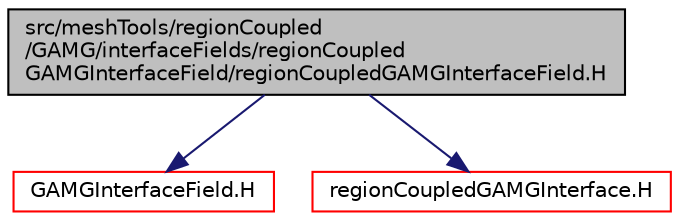 digraph "src/meshTools/regionCoupled/GAMG/interfaceFields/regionCoupledGAMGInterfaceField/regionCoupledGAMGInterfaceField.H"
{
  bgcolor="transparent";
  edge [fontname="Helvetica",fontsize="10",labelfontname="Helvetica",labelfontsize="10"];
  node [fontname="Helvetica",fontsize="10",shape=record];
  Node1 [label="src/meshTools/regionCoupled\l/GAMG/interfaceFields/regionCoupled\lGAMGInterfaceField/regionCoupledGAMGInterfaceField.H",height=0.2,width=0.4,color="black", fillcolor="grey75", style="filled", fontcolor="black"];
  Node1 -> Node2 [color="midnightblue",fontsize="10",style="solid",fontname="Helvetica"];
  Node2 [label="GAMGInterfaceField.H",height=0.2,width=0.4,color="red",URL="$a08711.html"];
  Node1 -> Node3 [color="midnightblue",fontsize="10",style="solid",fontname="Helvetica"];
  Node3 [label="regionCoupledGAMGInterface.H",height=0.2,width=0.4,color="red",URL="$a07640.html"];
}
